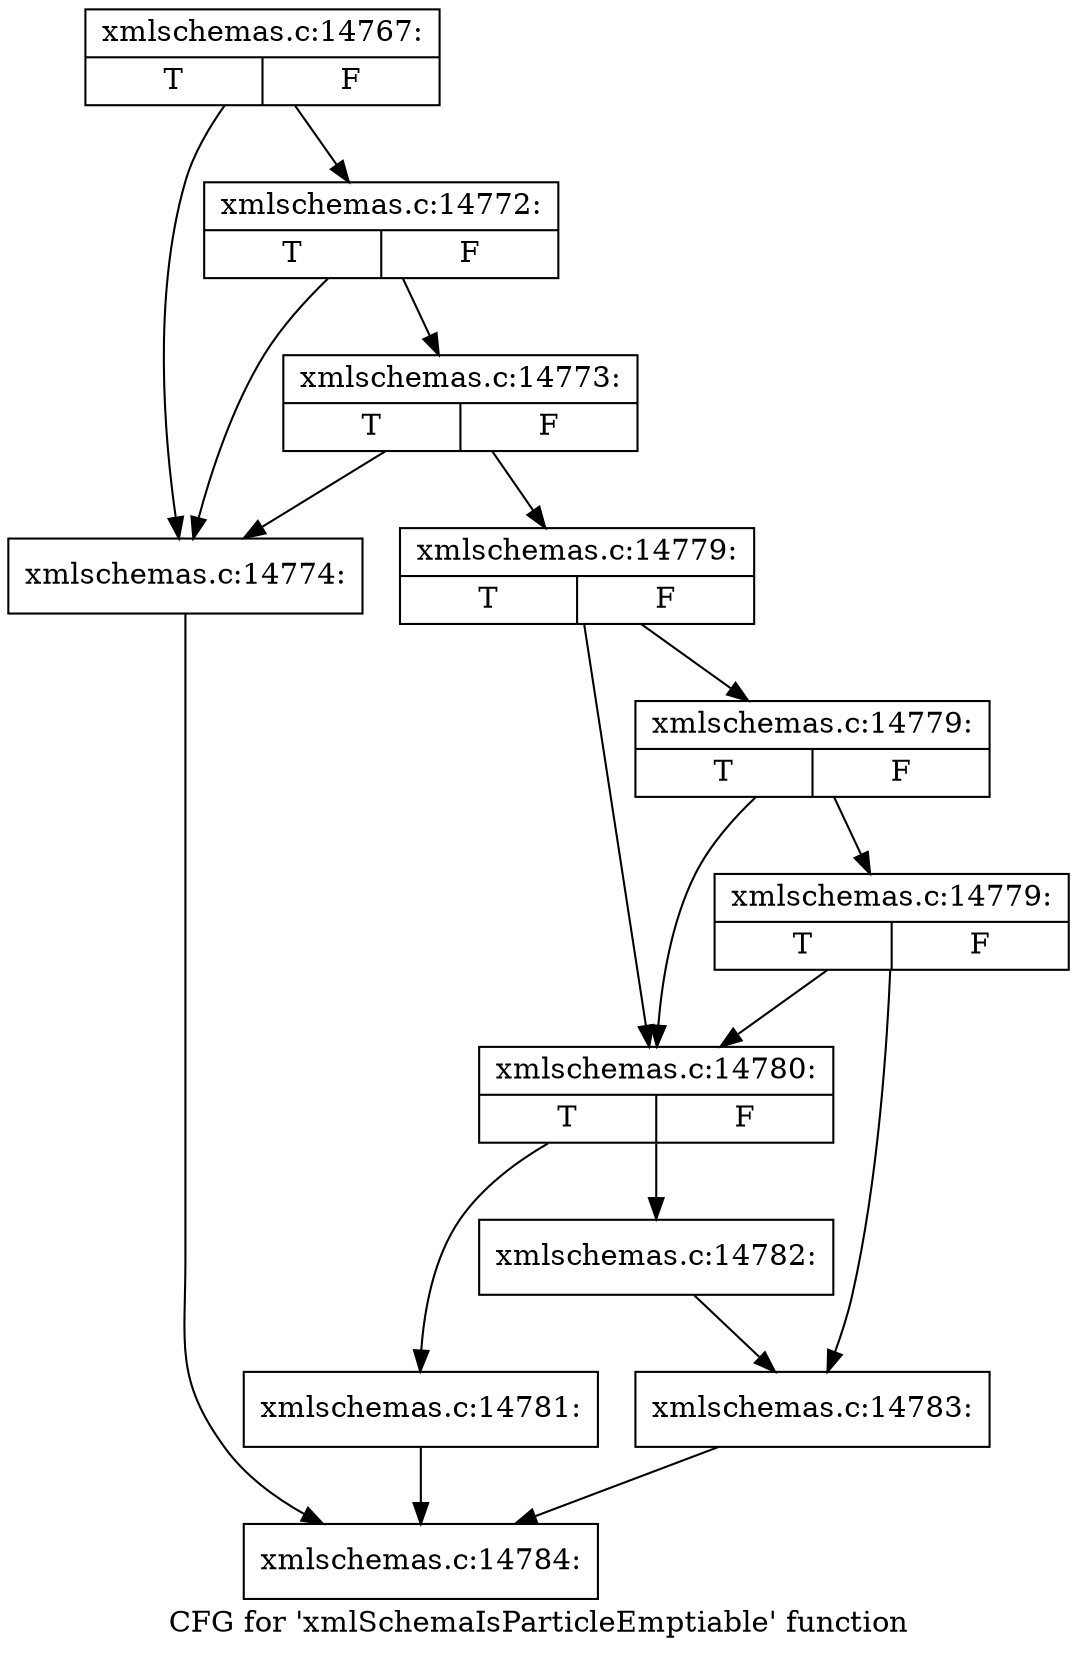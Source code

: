 digraph "CFG for 'xmlSchemaIsParticleEmptiable' function" {
	label="CFG for 'xmlSchemaIsParticleEmptiable' function";

	Node0x5262120 [shape=record,label="{xmlschemas.c:14767:|{<s0>T|<s1>F}}"];
	Node0x5262120 -> Node0x52622c0;
	Node0x5262120 -> Node0x52623e0;
	Node0x52623e0 [shape=record,label="{xmlschemas.c:14772:|{<s0>T|<s1>F}}"];
	Node0x52623e0 -> Node0x52622c0;
	Node0x52623e0 -> Node0x5262360;
	Node0x5262360 [shape=record,label="{xmlschemas.c:14773:|{<s0>T|<s1>F}}"];
	Node0x5262360 -> Node0x52622c0;
	Node0x5262360 -> Node0x5262310;
	Node0x52622c0 [shape=record,label="{xmlschemas.c:14774:}"];
	Node0x52622c0 -> Node0x52917d0;
	Node0x5262310 [shape=record,label="{xmlschemas.c:14779:|{<s0>T|<s1>F}}"];
	Node0x5262310 -> Node0x52927b0;
	Node0x5262310 -> Node0x52928d0;
	Node0x52928d0 [shape=record,label="{xmlschemas.c:14779:|{<s0>T|<s1>F}}"];
	Node0x52928d0 -> Node0x52927b0;
	Node0x52928d0 -> Node0x5292850;
	Node0x5292850 [shape=record,label="{xmlschemas.c:14779:|{<s0>T|<s1>F}}"];
	Node0x5292850 -> Node0x52927b0;
	Node0x5292850 -> Node0x5292800;
	Node0x52927b0 [shape=record,label="{xmlschemas.c:14780:|{<s0>T|<s1>F}}"];
	Node0x52927b0 -> Node0x52934e0;
	Node0x52927b0 -> Node0x5293530;
	Node0x52934e0 [shape=record,label="{xmlschemas.c:14781:}"];
	Node0x52934e0 -> Node0x52917d0;
	Node0x5293530 [shape=record,label="{xmlschemas.c:14782:}"];
	Node0x5293530 -> Node0x5292800;
	Node0x5292800 [shape=record,label="{xmlschemas.c:14783:}"];
	Node0x5292800 -> Node0x52917d0;
	Node0x52917d0 [shape=record,label="{xmlschemas.c:14784:}"];
}
